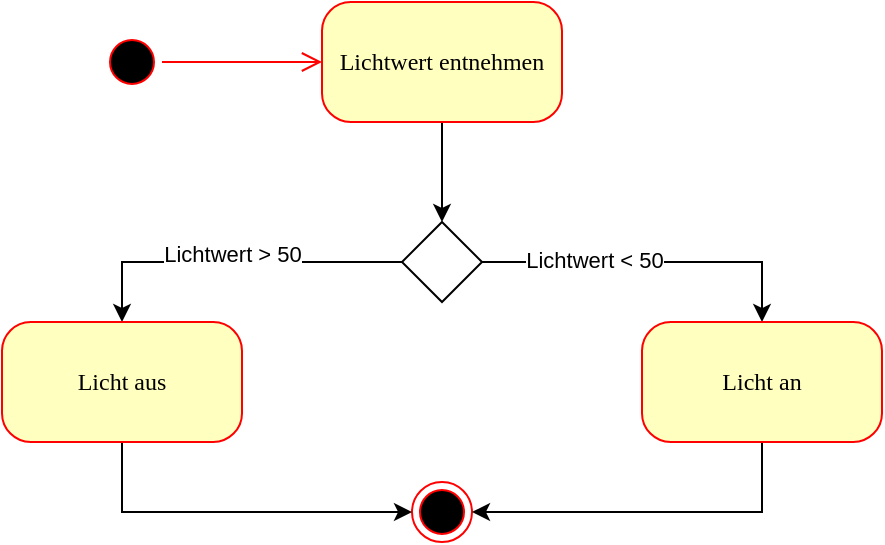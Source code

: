 <mxfile version="21.0.8" type="device"><diagram name="Page-1" id="58cdce13-f638-feb5-8d6f-7d28b1aa9fa0"><mxGraphModel dx="1434" dy="703" grid="1" gridSize="10" guides="1" tooltips="1" connect="1" arrows="1" fold="1" page="1" pageScale="1" pageWidth="1100" pageHeight="850" background="none" math="0" shadow="0"><root><mxCell id="0"/><mxCell id="1" parent="0"/><mxCell id="382b91b5511bd0f7-1" value="" style="ellipse;html=1;shape=startState;fillColor=#000000;strokeColor=#ff0000;rounded=1;shadow=0;comic=0;labelBackgroundColor=none;fontFamily=Verdana;fontSize=12;fontColor=#000000;align=center;direction=south;" parent="1" vertex="1"><mxGeometry x="130" y="135" width="30" height="30" as="geometry"/></mxCell><mxCell id="BEyHEM4kaSjvhOPiAS2t-3" style="edgeStyle=orthogonalEdgeStyle;rounded=0;orthogonalLoop=1;jettySize=auto;html=1;exitX=0.5;exitY=1;exitDx=0;exitDy=0;entryX=0.5;entryY=0;entryDx=0;entryDy=0;" parent="1" source="382b91b5511bd0f7-6" target="BEyHEM4kaSjvhOPiAS2t-2" edge="1"><mxGeometry relative="1" as="geometry"/></mxCell><mxCell id="382b91b5511bd0f7-6" value="Lichtwert entnehmen" style="rounded=1;whiteSpace=wrap;html=1;arcSize=24;fillColor=#ffffc0;strokeColor=#ff0000;shadow=0;comic=0;labelBackgroundColor=none;fontFamily=Verdana;fontSize=12;fontColor=#000000;align=center;" parent="1" vertex="1"><mxGeometry x="240" y="120" width="120" height="60" as="geometry"/></mxCell><mxCell id="2a3bc250acf0617d-9" style="edgeStyle=orthogonalEdgeStyle;html=1;labelBackgroundColor=none;endArrow=open;endSize=8;strokeColor=#ff0000;fontFamily=Verdana;fontSize=12;align=left;" parent="1" source="382b91b5511bd0f7-1" target="382b91b5511bd0f7-6" edge="1"><mxGeometry relative="1" as="geometry"/></mxCell><mxCell id="BEyHEM4kaSjvhOPiAS2t-1" value="" style="ellipse;html=1;shape=endState;fillColor=#000000;strokeColor=#ff0000;rounded=1;shadow=0;comic=0;labelBackgroundColor=none;fontFamily=Verdana;fontSize=12;fontColor=#000000;align=center;" parent="1" vertex="1"><mxGeometry x="285" y="360" width="30" height="30" as="geometry"/></mxCell><mxCell id="BEyHEM4kaSjvhOPiAS2t-6" style="edgeStyle=orthogonalEdgeStyle;rounded=0;orthogonalLoop=1;jettySize=auto;html=1;exitX=1;exitY=0.5;exitDx=0;exitDy=0;entryX=0.5;entryY=0;entryDx=0;entryDy=0;" parent="1" source="BEyHEM4kaSjvhOPiAS2t-2" target="BEyHEM4kaSjvhOPiAS2t-4" edge="1"><mxGeometry relative="1" as="geometry"/></mxCell><mxCell id="BEyHEM4kaSjvhOPiAS2t-10" value="Lichtwert &amp;lt; 50" style="edgeLabel;html=1;align=center;verticalAlign=middle;resizable=0;points=[];" parent="BEyHEM4kaSjvhOPiAS2t-6" vertex="1" connectable="0"><mxGeometry x="-0.341" y="1" relative="1" as="geometry"><mxPoint as="offset"/></mxGeometry></mxCell><mxCell id="BEyHEM4kaSjvhOPiAS2t-8" style="edgeStyle=orthogonalEdgeStyle;rounded=0;orthogonalLoop=1;jettySize=auto;html=1;exitX=0;exitY=0.5;exitDx=0;exitDy=0;" parent="1" source="BEyHEM4kaSjvhOPiAS2t-2" target="BEyHEM4kaSjvhOPiAS2t-5" edge="1"><mxGeometry relative="1" as="geometry"/></mxCell><mxCell id="BEyHEM4kaSjvhOPiAS2t-11" value="Lichtwert &amp;gt; 50" style="edgeLabel;html=1;align=center;verticalAlign=middle;resizable=0;points=[];" parent="BEyHEM4kaSjvhOPiAS2t-8" vertex="1" connectable="0"><mxGeometry y="-4" relative="1" as="geometry"><mxPoint as="offset"/></mxGeometry></mxCell><mxCell id="BEyHEM4kaSjvhOPiAS2t-2" value="" style="rhombus;whiteSpace=wrap;html=1;" parent="1" vertex="1"><mxGeometry x="280" y="230" width="40" height="40" as="geometry"/></mxCell><mxCell id="BEyHEM4kaSjvhOPiAS2t-7" style="edgeStyle=orthogonalEdgeStyle;rounded=0;orthogonalLoop=1;jettySize=auto;html=1;exitX=0.5;exitY=1;exitDx=0;exitDy=0;entryX=1;entryY=0.5;entryDx=0;entryDy=0;" parent="1" source="BEyHEM4kaSjvhOPiAS2t-4" target="BEyHEM4kaSjvhOPiAS2t-1" edge="1"><mxGeometry relative="1" as="geometry"/></mxCell><mxCell id="BEyHEM4kaSjvhOPiAS2t-4" value="Licht an" style="rounded=1;whiteSpace=wrap;html=1;arcSize=24;fillColor=#ffffc0;strokeColor=#ff0000;shadow=0;comic=0;labelBackgroundColor=none;fontFamily=Verdana;fontSize=12;fontColor=#000000;align=center;" parent="1" vertex="1"><mxGeometry x="400" y="280" width="120" height="60" as="geometry"/></mxCell><mxCell id="BEyHEM4kaSjvhOPiAS2t-9" style="edgeStyle=orthogonalEdgeStyle;rounded=0;orthogonalLoop=1;jettySize=auto;html=1;exitX=0.5;exitY=1;exitDx=0;exitDy=0;entryX=0;entryY=0.5;entryDx=0;entryDy=0;" parent="1" source="BEyHEM4kaSjvhOPiAS2t-5" target="BEyHEM4kaSjvhOPiAS2t-1" edge="1"><mxGeometry relative="1" as="geometry"/></mxCell><mxCell id="BEyHEM4kaSjvhOPiAS2t-5" value="Licht aus" style="rounded=1;whiteSpace=wrap;html=1;arcSize=24;fillColor=#ffffc0;strokeColor=#ff0000;shadow=0;comic=0;labelBackgroundColor=none;fontFamily=Verdana;fontSize=12;fontColor=#000000;align=center;" parent="1" vertex="1"><mxGeometry x="80" y="280" width="120" height="60" as="geometry"/></mxCell></root></mxGraphModel></diagram></mxfile>